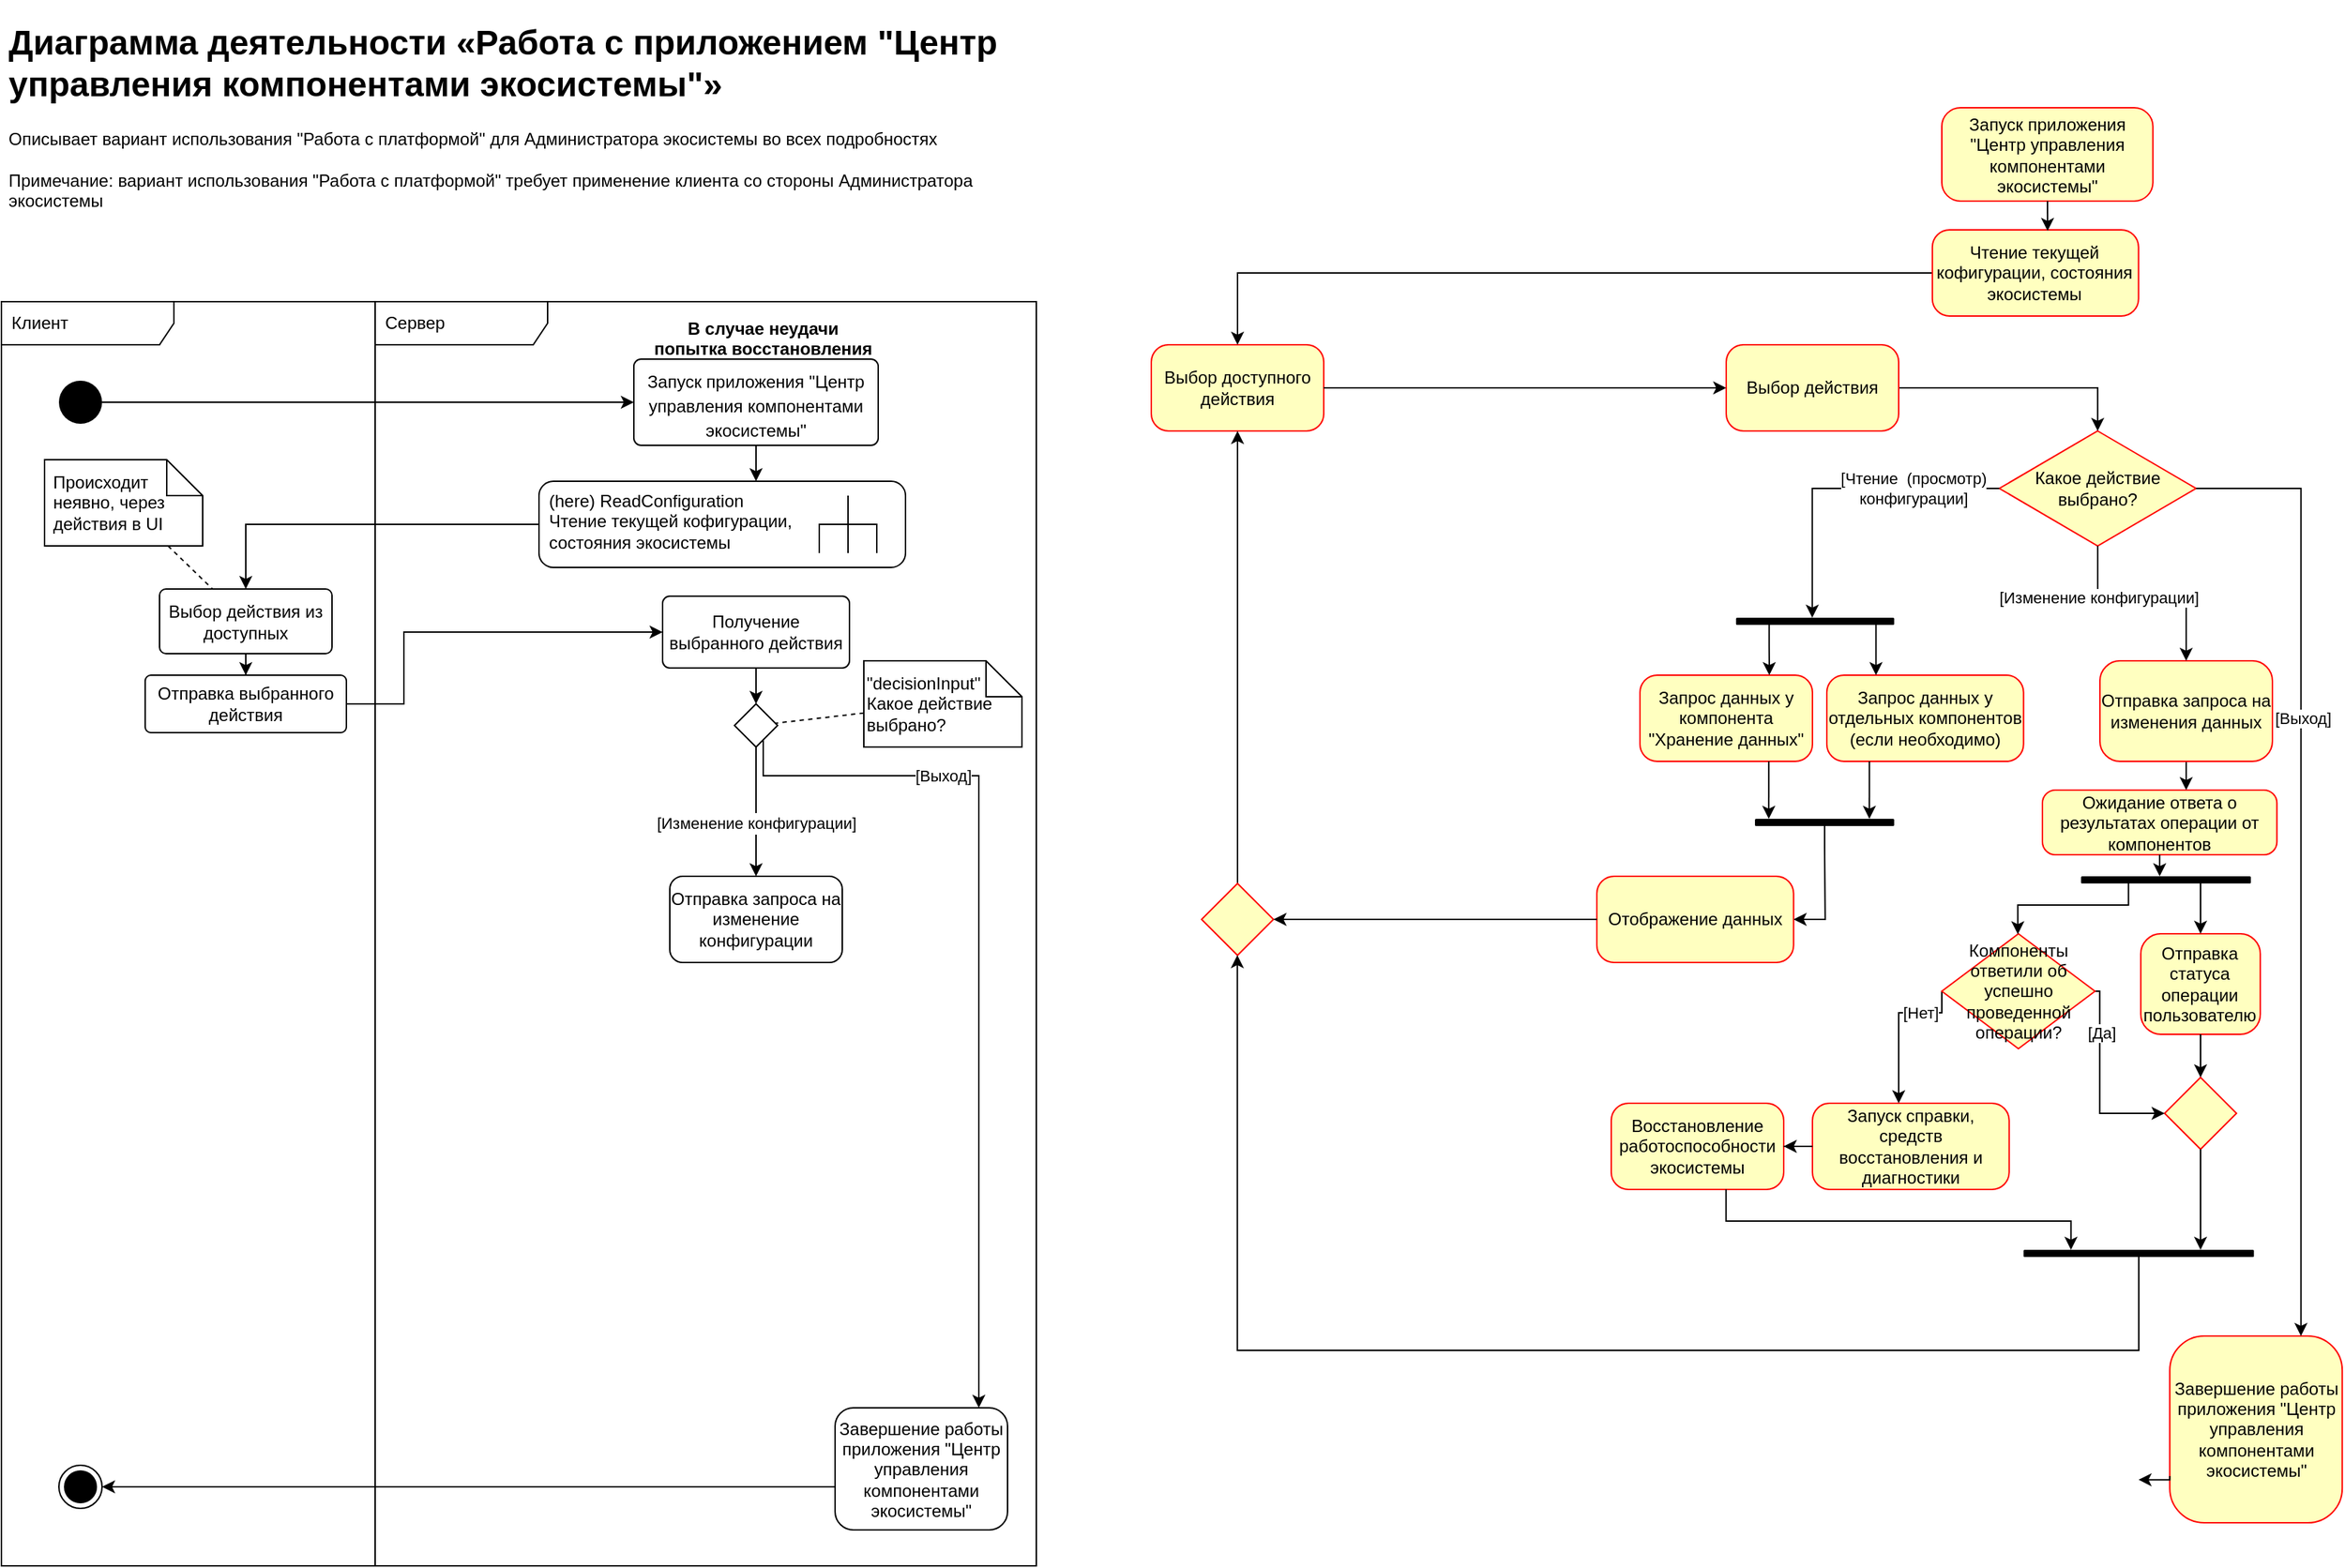 <mxfile version="20.2.3" type="device" pages="2"><diagram id="9UsomqojViAuLnaPdlNh" name="Main diagram"><mxGraphModel dx="943" dy="-764" grid="1" gridSize="10" guides="1" tooltips="1" connect="1" arrows="1" fold="1" page="1" pageScale="1" pageWidth="827" pageHeight="1169" math="0" shadow="0"><root><mxCell id="0"/><mxCell id="1" parent="0"/><mxCell id="DI5fFlfgpQI35xA6taGO-94" value="Сервер" style="shape=umlFrame;whiteSpace=wrap;html=1;width=120;height=30;boundedLbl=1;verticalAlign=middle;align=left;spacingLeft=5;" parent="1" vertex="1"><mxGeometry x="300" y="1400" width="460" height="880" as="geometry"/></mxCell><mxCell id="DI5fFlfgpQI35xA6taGO-22" value="Запуск приложения &quot;Центр управления компонентами экосистемы&quot;" style="whiteSpace=wrap;html=1;fillColor=#ffffc0;strokeColor=#ff0000;rounded=1;imageHeight=24;arcSize=20;" parent="1" vertex="1"><mxGeometry x="1389.99" y="1265" width="146.85" height="65" as="geometry"/></mxCell><mxCell id="DI5fFlfgpQI35xA6taGO-26" value="В случае неудачи &#10;попытка восстановления" style="text;align=center;fontStyle=1;verticalAlign=middle;spacingLeft=3;spacingRight=3;strokeColor=none;rotatable=0;points=[[0,0.5],[1,0.5]];portConstraint=eastwest;rounded=1;" parent="1" vertex="1"><mxGeometry x="490.0" y="1400" width="160" height="50" as="geometry"/></mxCell><mxCell id="DI5fFlfgpQI35xA6taGO-27" value="Выбор доступного действия" style="whiteSpace=wrap;html=1;fillColor=#ffffc0;strokeColor=#ff0000;rounded=1;arcSize=20;" parent="1" vertex="1"><mxGeometry x="839.995" y="1430" width="120" height="60" as="geometry"/></mxCell><mxCell id="DI5fFlfgpQI35xA6taGO-28" value="Какое действие выбрано?" style="rhombus;whiteSpace=wrap;html=1;fillColor=#ffffc0;strokeColor=#ff0000;rounded=0;arcSize=20;" parent="1" vertex="1"><mxGeometry x="1430.0" y="1490" width="136.85" height="80" as="geometry"/></mxCell><mxCell id="DI5fFlfgpQI35xA6taGO-29" value="" style="edgeStyle=orthogonalEdgeStyle;rounded=0;jumpStyle=arc;jumpSize=10;orthogonalLoop=1;jettySize=auto;html=1;endSize=6;targetPerimeterSpacing=0;strokeWidth=1;exitX=1;exitY=0.5;exitDx=0;exitDy=0;" parent="1" source="DI5fFlfgpQI35xA6taGO-27" target="DI5fFlfgpQI35xA6taGO-67" edge="1"><mxGeometry relative="1" as="geometry"/></mxCell><mxCell id="DI5fFlfgpQI35xA6taGO-30" value="Запрос данных у компонента &quot;Хранение данных&quot;" style="whiteSpace=wrap;html=1;fillColor=#ffffc0;strokeColor=#ff0000;rounded=1;arcSize=20;" parent="1" vertex="1"><mxGeometry x="1179.995" y="1660" width="120" height="60" as="geometry"/></mxCell><mxCell id="DI5fFlfgpQI35xA6taGO-31" value="" style="edgeStyle=orthogonalEdgeStyle;rounded=0;jumpStyle=arc;jumpSize=10;orthogonalLoop=1;jettySize=auto;html=1;endSize=6;targetPerimeterSpacing=0;strokeWidth=1;exitX=0;exitY=0.5;exitDx=0;exitDy=0;" parent="1" source="DI5fFlfgpQI35xA6taGO-28" target="DI5fFlfgpQI35xA6taGO-55" edge="1"><mxGeometry relative="1" as="geometry"><mxPoint x="1299.83" y="1620" as="targetPoint"/><Array as="points"><mxPoint x="1299.84" y="1530"/></Array></mxGeometry></mxCell><mxCell id="DI5fFlfgpQI35xA6taGO-32" value="[Чтение&amp;nbsp; (просмотр) &lt;br&gt;конфигурации]" style="edgeLabel;html=1;align=center;verticalAlign=middle;resizable=0;points=[];labelBackgroundColor=default;" parent="DI5fFlfgpQI35xA6taGO-31" vertex="1" connectable="0"><mxGeometry x="0.144" y="1" relative="1" as="geometry"><mxPoint x="66" y="-1" as="offset"/></mxGeometry></mxCell><mxCell id="DI5fFlfgpQI35xA6taGO-33" value="Запрос данных у отдельных компонентов (если необходимо)" style="whiteSpace=wrap;html=1;fillColor=#ffffc0;strokeColor=#ff0000;rounded=1;arcSize=20;" parent="1" vertex="1"><mxGeometry x="1309.99" y="1660" width="136.86" height="60" as="geometry"/></mxCell><mxCell id="DI5fFlfgpQI35xA6taGO-34" style="edgeStyle=orthogonalEdgeStyle;rounded=0;jumpStyle=arc;jumpSize=10;orthogonalLoop=1;jettySize=auto;html=1;endSize=6;targetPerimeterSpacing=0;strokeWidth=1;" parent="1" target="DI5fFlfgpQI35xA6taGO-53" edge="1"><mxGeometry relative="1" as="geometry"><mxPoint x="1269.64" y="1720" as="sourcePoint"/><mxPoint x="1270" y="1760" as="targetPoint"/><Array as="points"><mxPoint x="1269.84" y="1750"/><mxPoint x="1269.84" y="1750"/></Array></mxGeometry></mxCell><mxCell id="DI5fFlfgpQI35xA6taGO-35" style="edgeStyle=orthogonalEdgeStyle;rounded=0;jumpStyle=arc;jumpSize=10;orthogonalLoop=1;jettySize=auto;html=1;endSize=6;targetPerimeterSpacing=0;strokeWidth=1;" parent="1" target="DI5fFlfgpQI35xA6taGO-53" edge="1"><mxGeometry relative="1" as="geometry"><mxPoint x="1339.64" y="1720" as="sourcePoint"/><mxPoint x="1339.96" y="1761.04" as="targetPoint"/><Array as="points"><mxPoint x="1339.84" y="1750"/><mxPoint x="1339.84" y="1750"/></Array></mxGeometry></mxCell><mxCell id="DI5fFlfgpQI35xA6taGO-36" value="Отображение данных" style="whiteSpace=wrap;html=1;fillColor=#ffffc0;strokeColor=#ff0000;rounded=1;arcSize=20;" parent="1" vertex="1"><mxGeometry x="1149.99" y="1800" width="136.86" height="60" as="geometry"/></mxCell><mxCell id="DI5fFlfgpQI35xA6taGO-37" style="edgeStyle=orthogonalEdgeStyle;rounded=0;orthogonalLoop=1;jettySize=auto;html=1;endArrow=classic;endFill=1;" parent="1" source="DI5fFlfgpQI35xA6taGO-38" target="DI5fFlfgpQI35xA6taGO-86" edge="1"><mxGeometry relative="1" as="geometry"><Array as="points"><mxPoint x="1559.99" y="1730"/><mxPoint x="1559.99" y="1730"/></Array></mxGeometry></mxCell><mxCell id="DI5fFlfgpQI35xA6taGO-38" value="Отправка запроса на изменения данных" style="whiteSpace=wrap;html=1;fillColor=#ffffc0;strokeColor=#ff0000;rounded=1;arcSize=20;" parent="1" vertex="1"><mxGeometry x="1500.0" y="1650" width="120" height="70" as="geometry"/></mxCell><mxCell id="DI5fFlfgpQI35xA6taGO-39" value="" style="edgeStyle=orthogonalEdgeStyle;rounded=0;jumpStyle=arc;jumpSize=10;orthogonalLoop=1;jettySize=auto;html=1;fontColor=none;endSize=6;targetPerimeterSpacing=0;strokeWidth=1;" parent="1" source="DI5fFlfgpQI35xA6taGO-28" target="DI5fFlfgpQI35xA6taGO-38" edge="1"><mxGeometry relative="1" as="geometry"/></mxCell><mxCell id="DI5fFlfgpQI35xA6taGO-40" value="[Изменение конфигурации]" style="edgeLabel;html=1;align=center;verticalAlign=middle;resizable=0;points=[];fontColor=none;labelBackgroundColor=default;" parent="DI5fFlfgpQI35xA6taGO-39" vertex="1" connectable="0"><mxGeometry x="-0.49" relative="1" as="geometry"><mxPoint as="offset"/></mxGeometry></mxCell><mxCell id="DI5fFlfgpQI35xA6taGO-41" value="Завершение работы приложения &quot;Центр управления компонентами экосистемы&quot;" style="whiteSpace=wrap;html=1;fillColor=#ffffc0;strokeColor=#ff0000;rounded=1;arcSize=20;" parent="1" vertex="1"><mxGeometry x="1548.6" y="2120" width="120" height="130" as="geometry"/></mxCell><mxCell id="DI5fFlfgpQI35xA6taGO-42" value="" style="edgeStyle=orthogonalEdgeStyle;rounded=0;jumpStyle=arc;jumpSize=10;orthogonalLoop=1;jettySize=auto;html=1;fontColor=none;endSize=6;targetPerimeterSpacing=0;strokeWidth=1;" parent="1" source="DI5fFlfgpQI35xA6taGO-28" target="DI5fFlfgpQI35xA6taGO-41" edge="1"><mxGeometry relative="1" as="geometry"><Array as="points"><mxPoint x="1639.84" y="1530"/></Array></mxGeometry></mxCell><mxCell id="DI5fFlfgpQI35xA6taGO-43" value="[Выход]" style="edgeLabel;html=1;align=center;verticalAlign=middle;resizable=0;points=[];fontColor=none;" parent="DI5fFlfgpQI35xA6taGO-42" vertex="1" connectable="0"><mxGeometry x="-0.298" y="1" relative="1" as="geometry"><mxPoint as="offset"/></mxGeometry></mxCell><mxCell id="DI5fFlfgpQI35xA6taGO-44" style="edgeStyle=orthogonalEdgeStyle;rounded=0;orthogonalLoop=1;jettySize=auto;html=1;entryX=0.75;entryY=0;entryDx=0;entryDy=0;" parent="1" source="DI5fFlfgpQI35xA6taGO-55" target="DI5fFlfgpQI35xA6taGO-30" edge="1"><mxGeometry relative="1" as="geometry"><mxPoint x="1269.99" y="1630" as="sourcePoint"/><Array as="points"><mxPoint x="1269.84" y="1640"/><mxPoint x="1269.84" y="1640"/></Array></mxGeometry></mxCell><mxCell id="DI5fFlfgpQI35xA6taGO-45" style="edgeStyle=orthogonalEdgeStyle;rounded=0;orthogonalLoop=1;jettySize=auto;html=1;entryX=0.25;entryY=0;entryDx=0;entryDy=0;" parent="1" source="DI5fFlfgpQI35xA6taGO-55" target="DI5fFlfgpQI35xA6taGO-33" edge="1"><mxGeometry relative="1" as="geometry"><mxPoint x="1329.99" y="1630" as="sourcePoint"/><Array as="points"><mxPoint x="1343.84" y="1645"/></Array></mxGeometry></mxCell><mxCell id="DI5fFlfgpQI35xA6taGO-46" style="edgeStyle=orthogonalEdgeStyle;rounded=0;orthogonalLoop=1;jettySize=auto;html=1;exitX=0;exitY=0.5;exitDx=0;exitDy=0;entryX=0.5;entryY=0;entryDx=0;entryDy=0;" parent="1" source="DI5fFlfgpQI35xA6taGO-47" target="DI5fFlfgpQI35xA6taGO-27" edge="1"><mxGeometry relative="1" as="geometry"/></mxCell><mxCell id="DI5fFlfgpQI35xA6taGO-47" value="Чтение текущей кофигурации, состояния экосистемы" style="whiteSpace=wrap;html=1;fillColor=#ffffc0;strokeColor=#ff0000;rounded=1;arcSize=20;" parent="1" vertex="1"><mxGeometry x="1383.41" y="1350" width="143.44" height="60" as="geometry"/></mxCell><mxCell id="DI5fFlfgpQI35xA6taGO-48" value="" style="rounded=0;orthogonalLoop=1;jettySize=auto;html=1;entryX=0.559;entryY=0.013;entryDx=0;entryDy=0;entryPerimeter=0;" parent="1" source="DI5fFlfgpQI35xA6taGO-22" target="DI5fFlfgpQI35xA6taGO-47" edge="1"><mxGeometry relative="1" as="geometry"/></mxCell><mxCell id="DI5fFlfgpQI35xA6taGO-49" value="" style="edgeStyle=orthogonalEdgeStyle;rounded=0;orthogonalLoop=1;jettySize=auto;html=1;exitX=0;exitY=0.5;exitDx=0;exitDy=0;" parent="1" source="DI5fFlfgpQI35xA6taGO-89" target="DI5fFlfgpQI35xA6taGO-52" edge="1"><mxGeometry relative="1" as="geometry"><mxPoint x="1386.876" y="1890" as="targetPoint"/><Array as="points"><mxPoint x="1389.99" y="1895"/><mxPoint x="1359.99" y="1895"/></Array></mxGeometry></mxCell><mxCell id="DI5fFlfgpQI35xA6taGO-50" value="[Нет]" style="edgeLabel;html=1;align=center;verticalAlign=middle;resizable=0;points=[];" parent="DI5fFlfgpQI35xA6taGO-49" vertex="1" connectable="0"><mxGeometry x="-0.263" y="2" relative="1" as="geometry"><mxPoint x="10" y="-2" as="offset"/></mxGeometry></mxCell><mxCell id="DI5fFlfgpQI35xA6taGO-51" value="Отправка статуса операции пользователю" style="whiteSpace=wrap;html=1;fillColor=#ffffc0;strokeColor=#ff0000;rounded=1;arcSize=20;" parent="1" vertex="1"><mxGeometry x="1528.42" y="1840" width="83.15" height="70" as="geometry"/></mxCell><mxCell id="DI5fFlfgpQI35xA6taGO-52" value="Запуск справки, средств восстановления и диагностики" style="whiteSpace=wrap;html=1;fillColor=#ffffc0;strokeColor=#ff0000;rounded=1;arcSize=20;" parent="1" vertex="1"><mxGeometry x="1299.99" y="1958" width="136.86" height="60" as="geometry"/></mxCell><mxCell id="DI5fFlfgpQI35xA6taGO-53" value="" style="html=1;points=[];perimeter=orthogonalPerimeter;fillColor=#000000;strokeColor=none;rounded=1;labelBackgroundColor=none;direction=south;" parent="1" vertex="1"><mxGeometry x="1259.99" y="1760" width="96.85" height="5" as="geometry"/></mxCell><mxCell id="DI5fFlfgpQI35xA6taGO-54" style="edgeStyle=orthogonalEdgeStyle;rounded=0;orthogonalLoop=1;jettySize=auto;html=1;" parent="1" source="DI5fFlfgpQI35xA6taGO-53" target="DI5fFlfgpQI35xA6taGO-36" edge="1"><mxGeometry relative="1" as="geometry"><mxPoint x="1308.819" y="1770" as="sourcePoint"/><Array as="points"><mxPoint x="1308.84" y="1780"/><mxPoint x="1308.84" y="1780"/></Array></mxGeometry></mxCell><mxCell id="DI5fFlfgpQI35xA6taGO-55" value="" style="html=1;points=[];perimeter=orthogonalPerimeter;fillColor=#000000;strokeColor=none;rounded=1;labelBackgroundColor=none;direction=south;" parent="1" vertex="1"><mxGeometry x="1246.84" y="1620" width="110" height="5" as="geometry"/></mxCell><mxCell id="DI5fFlfgpQI35xA6taGO-56" value="" style="html=1;points=[];perimeter=orthogonalPerimeter;fillColor=#000000;strokeColor=none;rounded=1;labelBackgroundColor=none;direction=south;" parent="1" vertex="1"><mxGeometry x="1446.85" y="2060" width="160.28" height="5" as="geometry"/></mxCell><mxCell id="DI5fFlfgpQI35xA6taGO-57" style="edgeStyle=orthogonalEdgeStyle;rounded=0;orthogonalLoop=1;jettySize=auto;html=1;startArrow=none;" parent="1" source="DI5fFlfgpQI35xA6taGO-75" target="DI5fFlfgpQI35xA6taGO-27" edge="1"><mxGeometry relative="1" as="geometry"><mxPoint x="899.99" y="1483.684" as="targetPoint"/><Array as="points"/></mxGeometry></mxCell><mxCell id="DI5fFlfgpQI35xA6taGO-59" style="edgeStyle=orthogonalEdgeStyle;rounded=0;orthogonalLoop=1;jettySize=auto;html=1;exitX=0;exitY=0.75;exitDx=0;exitDy=0;" parent="1" source="DI5fFlfgpQI35xA6taGO-41" edge="1"><mxGeometry relative="1" as="geometry"><Array as="points"><mxPoint x="1548.84" y="2220"/></Array><mxPoint x="1526.85" y="2220.059" as="targetPoint"/></mxGeometry></mxCell><mxCell id="DI5fFlfgpQI35xA6taGO-63" value="Восстановление работоспособности экосистемы" style="whiteSpace=wrap;html=1;fillColor=#ffffc0;strokeColor=#ff0000;rounded=1;arcSize=20;" parent="1" vertex="1"><mxGeometry x="1159.99" y="1958" width="120" height="60" as="geometry"/></mxCell><mxCell id="DI5fFlfgpQI35xA6taGO-64" style="edgeStyle=orthogonalEdgeStyle;rounded=0;orthogonalLoop=1;jettySize=auto;html=1;" parent="1" source="DI5fFlfgpQI35xA6taGO-63" target="DI5fFlfgpQI35xA6taGO-56" edge="1"><mxGeometry relative="1" as="geometry"><Array as="points"><mxPoint x="1239.84" y="2040"/><mxPoint x="1479.84" y="2040"/></Array></mxGeometry></mxCell><mxCell id="DI5fFlfgpQI35xA6taGO-65" value="" style="edgeStyle=orthogonalEdgeStyle;rounded=0;orthogonalLoop=1;jettySize=auto;html=1;" parent="1" source="DI5fFlfgpQI35xA6taGO-52" target="DI5fFlfgpQI35xA6taGO-63" edge="1"><mxGeometry relative="1" as="geometry"/></mxCell><mxCell id="DI5fFlfgpQI35xA6taGO-66" style="edgeStyle=orthogonalEdgeStyle;rounded=0;orthogonalLoop=1;jettySize=auto;html=1;entryX=0.5;entryY=0;entryDx=0;entryDy=0;" parent="1" source="DI5fFlfgpQI35xA6taGO-67" target="DI5fFlfgpQI35xA6taGO-28" edge="1"><mxGeometry relative="1" as="geometry"/></mxCell><mxCell id="DI5fFlfgpQI35xA6taGO-67" value="Выбор действия" style="whiteSpace=wrap;html=1;fillColor=#ffffc0;strokeColor=#ff0000;rounded=1;arcSize=20;" parent="1" vertex="1"><mxGeometry x="1239.995" y="1430" width="120" height="60" as="geometry"/></mxCell><mxCell id="DI5fFlfgpQI35xA6taGO-68" value="" style="rhombus;whiteSpace=wrap;html=1;fillColor=#ffffc0;strokeColor=#ff0000;rounded=0;arcSize=20;" parent="1" vertex="1"><mxGeometry x="1545.0" y="1940" width="50" height="50" as="geometry"/></mxCell><mxCell id="DI5fFlfgpQI35xA6taGO-69" value="" style="edgeStyle=orthogonalEdgeStyle;rounded=0;orthogonalLoop=1;jettySize=auto;html=1;" parent="1" source="DI5fFlfgpQI35xA6taGO-51" target="DI5fFlfgpQI35xA6taGO-68" edge="1"><mxGeometry relative="1" as="geometry"/></mxCell><mxCell id="DI5fFlfgpQI35xA6taGO-70" value="" style="edgeStyle=orthogonalEdgeStyle;rounded=0;orthogonalLoop=1;jettySize=auto;html=1;endArrow=classic;endFill=1;" parent="1" source="DI5fFlfgpQI35xA6taGO-89" target="DI5fFlfgpQI35xA6taGO-68" edge="1"><mxGeometry relative="1" as="geometry"><mxPoint x="1956.669" y="2100" as="targetPoint"/><Array as="points"><mxPoint x="1499.84" y="1965"/></Array><mxPoint x="1876.669" y="1880.203" as="sourcePoint"/></mxGeometry></mxCell><mxCell id="DI5fFlfgpQI35xA6taGO-71" value="[Да]" style="edgeLabel;html=1;align=center;verticalAlign=middle;resizable=0;points=[];" parent="DI5fFlfgpQI35xA6taGO-70" vertex="1" connectable="0"><mxGeometry x="-0.519" y="1" relative="1" as="geometry"><mxPoint as="offset"/></mxGeometry></mxCell><mxCell id="DI5fFlfgpQI35xA6taGO-75" value="" style="rhombus;whiteSpace=wrap;html=1;fillColor=#ffffc0;strokeColor=#ff0000;rounded=0;arcSize=20;" parent="1" vertex="1"><mxGeometry x="874.99" y="1805" width="50" height="50" as="geometry"/></mxCell><mxCell id="DI5fFlfgpQI35xA6taGO-76" value="" style="edgeStyle=orthogonalEdgeStyle;rounded=0;orthogonalLoop=1;jettySize=auto;html=1;endArrow=classic;endFill=1;" parent="1" source="DI5fFlfgpQI35xA6taGO-56" target="DI5fFlfgpQI35xA6taGO-75" edge="1"><mxGeometry relative="1" as="geometry"><mxPoint x="1286.686" y="1530" as="targetPoint"/><Array as="points"><mxPoint x="1526.84" y="2130"/><mxPoint x="899.84" y="2130"/></Array><mxPoint x="1913.917" y="2105" as="sourcePoint"/></mxGeometry></mxCell><mxCell id="DI5fFlfgpQI35xA6taGO-81" value="" style="edgeStyle=orthogonalEdgeStyle;rounded=0;orthogonalLoop=1;jettySize=auto;html=1;startArrow=none;" parent="1" source="DI5fFlfgpQI35xA6taGO-68" target="DI5fFlfgpQI35xA6taGO-56" edge="1"><mxGeometry relative="1" as="geometry"><mxPoint x="1476.876" y="1980" as="targetPoint"/><Array as="points"><mxPoint x="1569.84" y="2000"/><mxPoint x="1569.84" y="2000"/></Array></mxGeometry></mxCell><mxCell id="DI5fFlfgpQI35xA6taGO-82" style="edgeStyle=orthogonalEdgeStyle;rounded=0;jumpStyle=arc;jumpSize=10;orthogonalLoop=1;jettySize=auto;html=1;fontColor=none;endSize=6;targetPerimeterSpacing=0;strokeWidth=1;exitX=0;exitY=0.5;exitDx=0;exitDy=0;" parent="1" source="DI5fFlfgpQI35xA6taGO-36" target="DI5fFlfgpQI35xA6taGO-75" edge="1"><mxGeometry relative="1" as="geometry"><Array as="points"><mxPoint x="899.84" y="1830"/></Array></mxGeometry></mxCell><mxCell id="DI5fFlfgpQI35xA6taGO-84" style="edgeStyle=orthogonalEdgeStyle;rounded=0;orthogonalLoop=1;jettySize=auto;html=1;endArrow=classic;endFill=1;" parent="1" source="DI5fFlfgpQI35xA6taGO-87" target="DI5fFlfgpQI35xA6taGO-51" edge="1"><mxGeometry relative="1" as="geometry"><Array as="points"><mxPoint x="1569.99" y="1820"/><mxPoint x="1569.99" y="1820"/></Array></mxGeometry></mxCell><mxCell id="DI5fFlfgpQI35xA6taGO-86" value="Ожидание ответа о результатах операции от компонентов" style="whiteSpace=wrap;html=1;fillColor=#ffffc0;strokeColor=#ff0000;rounded=1;arcSize=20;" parent="1" vertex="1"><mxGeometry x="1459.99" y="1740" width="163.15" height="45" as="geometry"/></mxCell><mxCell id="DI5fFlfgpQI35xA6taGO-87" value="" style="html=1;points=[];perimeter=orthogonalPerimeter;fillColor=#000000;strokeColor=none;rounded=1;labelBackgroundColor=none;direction=south;" parent="1" vertex="1"><mxGeometry x="1486.84" y="1800" width="118.15" height="5" as="geometry"/></mxCell><mxCell id="DI5fFlfgpQI35xA6taGO-88" style="edgeStyle=orthogonalEdgeStyle;rounded=0;orthogonalLoop=1;jettySize=auto;html=1;endArrow=classic;endFill=1;" parent="1" source="DI5fFlfgpQI35xA6taGO-86" target="DI5fFlfgpQI35xA6taGO-87" edge="1"><mxGeometry relative="1" as="geometry"><Array as="points"><mxPoint x="1556.99" y="1800"/><mxPoint x="1556.99" y="1800"/></Array></mxGeometry></mxCell><mxCell id="DI5fFlfgpQI35xA6taGO-89" value="Компоненты ответили об успешно проведенной операции?" style="rhombus;whiteSpace=wrap;html=1;fillColor=#ffffc0;strokeColor=#ff0000;rounded=0;arcSize=20;" parent="1" vertex="1"><mxGeometry x="1389.99" y="1840" width="106.57" height="80" as="geometry"/></mxCell><mxCell id="DI5fFlfgpQI35xA6taGO-90" style="edgeStyle=orthogonalEdgeStyle;rounded=0;orthogonalLoop=1;jettySize=auto;html=1;startArrow=none;" parent="1" source="DI5fFlfgpQI35xA6taGO-87" target="DI5fFlfgpQI35xA6taGO-89" edge="1"><mxGeometry relative="1" as="geometry"><Array as="points"><mxPoint x="1519.84" y="1820"/><mxPoint x="1442.84" y="1820"/></Array><mxPoint x="1446.823" y="1835" as="sourcePoint"/></mxGeometry></mxCell><mxCell id="DI5fFlfgpQI35xA6taGO-92" value="&lt;h1&gt;Диаграмма деятельности «Работа с приложением &quot;Центр управления компонентами экосистемы&quot;»&lt;/h1&gt;&lt;div&gt;&lt;span style=&quot;background-color: initial;&quot;&gt;Описывает вариант использования &quot;&lt;/span&gt;&lt;span style=&quot;background-color: initial;&quot;&gt;Работа с платформой&quot; для Администратора экосистемы во всех подробностях&lt;/span&gt;&lt;br&gt;&lt;/div&gt;&lt;span style=&quot;text-align: center;&quot;&gt;&lt;br&gt;Примечание:&amp;nbsp;&lt;/span&gt;&lt;span style=&quot;background-color: initial;&quot;&gt;вариант использования &quot;&lt;/span&gt;&lt;span style=&quot;text-align: center;&quot;&gt;Работа с платформой&quot; требует применение клиента со стороны Администратора экосистемы&lt;/span&gt;&lt;span style=&quot;text-align: center;&quot;&gt;&lt;br&gt;&lt;/span&gt;" style="text;html=1;strokeColor=none;fillColor=none;spacing=5;spacingTop=-20;overflow=hidden;rounded=0;whiteSpace=wrap;" parent="1" vertex="1"><mxGeometry x="40" y="1200" width="730" height="160" as="geometry"/></mxCell><mxCell id="DI5fFlfgpQI35xA6taGO-93" value="Клиент" style="shape=umlFrame;whiteSpace=wrap;html=1;width=120;height=30;boundedLbl=1;verticalAlign=middle;align=left;spacingLeft=5;" parent="1" vertex="1"><mxGeometry x="40" y="1400" width="260" height="880" as="geometry"/></mxCell><mxCell id="DI5fFlfgpQI35xA6taGO-95" value="" style="ellipse;html=1;shape=endState;fillColor=#000000;strokeColor=#000000;fontSize=14;" parent="1" vertex="1"><mxGeometry x="80" y="2210" width="30" height="30" as="geometry"/></mxCell><mxCell id="DI5fFlfgpQI35xA6taGO-100" style="edgeStyle=orthogonalEdgeStyle;rounded=0;orthogonalLoop=1;jettySize=auto;html=1;fontSize=14;" parent="1" source="DI5fFlfgpQI35xA6taGO-96" target="DI5fFlfgpQI35xA6taGO-97" edge="1"><mxGeometry relative="1" as="geometry"/></mxCell><mxCell id="DI5fFlfgpQI35xA6taGO-96" value="" style="ellipse;fillColor=#000000;strokeColor=none;fontSize=14;html=1;" parent="1" vertex="1"><mxGeometry x="80" y="1455" width="30" height="30" as="geometry"/></mxCell><mxCell id="X1tYGDxfptllrSs_96oW-2" value="" style="edgeStyle=orthogonalEdgeStyle;rounded=0;orthogonalLoop=1;jettySize=auto;html=1;" edge="1" parent="1" source="DI5fFlfgpQI35xA6taGO-97" target="X1tYGDxfptllrSs_96oW-26"><mxGeometry relative="1" as="geometry"><mxPoint x="565" y="1530" as="targetPoint"/><Array as="points"><mxPoint x="565" y="1530"/><mxPoint x="565" y="1530"/></Array></mxGeometry></mxCell><mxCell id="DI5fFlfgpQI35xA6taGO-97" value="&lt;span style=&quot;font-size: 12px;&quot;&gt;Запуск приложения &quot;Центр управления компонентами экосистемы&quot;&lt;/span&gt;" style="html=1;align=center;verticalAlign=top;rounded=1;absoluteArcSize=1;arcSize=10;dashed=0;fontSize=14;whiteSpace=wrap;" parent="1" vertex="1"><mxGeometry x="480" y="1440" width="170" height="60" as="geometry"/></mxCell><mxCell id="X1tYGDxfptllrSs_96oW-4" value="" style="edgeStyle=orthogonalEdgeStyle;rounded=0;orthogonalLoop=1;jettySize=auto;html=1;" edge="1" parent="1" source="X1tYGDxfptllrSs_96oW-26" target="X1tYGDxfptllrSs_96oW-3"><mxGeometry relative="1" as="geometry"><mxPoint x="400" y="1555" as="sourcePoint"/></mxGeometry></mxCell><mxCell id="X1tYGDxfptllrSs_96oW-8" value="" style="edgeStyle=orthogonalEdgeStyle;rounded=0;orthogonalLoop=1;jettySize=auto;html=1;fontSize=12;" edge="1" parent="1" source="X1tYGDxfptllrSs_96oW-3" target="X1tYGDxfptllrSs_96oW-7"><mxGeometry relative="1" as="geometry"/></mxCell><mxCell id="X1tYGDxfptllrSs_96oW-3" value="&lt;span style=&quot;font-size: 12px;&quot;&gt;Выбор действия из доступных&lt;/span&gt;" style="whiteSpace=wrap;html=1;fontSize=12;verticalAlign=middle;rounded=1;arcSize=10;dashed=0;" vertex="1" parent="1"><mxGeometry x="150" y="1600" width="120" height="45" as="geometry"/></mxCell><mxCell id="X1tYGDxfptllrSs_96oW-10" value="" style="edgeStyle=orthogonalEdgeStyle;rounded=0;orthogonalLoop=1;jettySize=auto;html=1;fontSize=12;" edge="1" parent="1" source="X1tYGDxfptllrSs_96oW-7" target="X1tYGDxfptllrSs_96oW-9"><mxGeometry relative="1" as="geometry"><Array as="points"><mxPoint x="320" y="1680"/><mxPoint x="320" y="1630"/></Array></mxGeometry></mxCell><mxCell id="X1tYGDxfptllrSs_96oW-7" value="Отправка выбранного действия" style="whiteSpace=wrap;html=1;rounded=1;arcSize=10;dashed=0;" vertex="1" parent="1"><mxGeometry x="140" y="1660" width="140" height="40" as="geometry"/></mxCell><mxCell id="X1tYGDxfptllrSs_96oW-12" style="edgeStyle=orthogonalEdgeStyle;rounded=0;orthogonalLoop=1;jettySize=auto;html=1;fontSize=12;" edge="1" parent="1" source="X1tYGDxfptllrSs_96oW-9" target="X1tYGDxfptllrSs_96oW-11"><mxGeometry relative="1" as="geometry"/></mxCell><mxCell id="X1tYGDxfptllrSs_96oW-9" value="Получение выбранного действия" style="whiteSpace=wrap;html=1;rounded=1;arcSize=10;dashed=0;" vertex="1" parent="1"><mxGeometry x="500" y="1605" width="130" height="50" as="geometry"/></mxCell><mxCell id="X1tYGDxfptllrSs_96oW-20" value="" style="edgeStyle=orthogonalEdgeStyle;shape=connector;rounded=0;orthogonalLoop=1;jettySize=auto;html=1;labelBackgroundColor=default;fontFamily=Helvetica;fontSize=12;fontColor=default;endArrow=classic;strokeColor=default;" edge="1" parent="1" source="X1tYGDxfptllrSs_96oW-11" target="X1tYGDxfptllrSs_96oW-19"><mxGeometry relative="1" as="geometry"><Array as="points"><mxPoint x="570" y="1730"/><mxPoint x="720" y="1730"/></Array></mxGeometry></mxCell><mxCell id="X1tYGDxfptllrSs_96oW-21" value="&lt;span style=&quot;font-size: 11px;&quot;&gt;[Выход]&lt;/span&gt;" style="edgeLabel;html=1;align=center;verticalAlign=middle;resizable=0;points=[];fontSize=12;fontFamily=Helvetica;fontColor=default;" vertex="1" connectable="0" parent="X1tYGDxfptllrSs_96oW-20"><mxGeometry x="0.356" y="-3" relative="1" as="geometry"><mxPoint x="-22" y="-242" as="offset"/></mxGeometry></mxCell><mxCell id="X1tYGDxfptllrSs_96oW-24" value="" style="edgeStyle=orthogonalEdgeStyle;shape=connector;rounded=0;orthogonalLoop=1;jettySize=auto;html=1;labelBackgroundColor=default;fontFamily=Helvetica;fontSize=12;fontColor=default;endArrow=classic;strokeColor=default;" edge="1" parent="1" source="X1tYGDxfptllrSs_96oW-11" target="X1tYGDxfptllrSs_96oW-23"><mxGeometry relative="1" as="geometry"/></mxCell><mxCell id="X1tYGDxfptllrSs_96oW-25" value="&lt;span style=&quot;font-size: 11px;&quot;&gt;[Изменение конфигурации]&lt;/span&gt;" style="edgeLabel;html=1;align=center;verticalAlign=middle;resizable=0;points=[];fontSize=12;fontFamily=Helvetica;fontColor=default;" vertex="1" connectable="0" parent="X1tYGDxfptllrSs_96oW-24"><mxGeometry x="0.298" relative="1" as="geometry"><mxPoint y="-6" as="offset"/></mxGeometry></mxCell><mxCell id="X1tYGDxfptllrSs_96oW-11" value="" style="rhombus;fontSize=12;" vertex="1" parent="1"><mxGeometry x="550" y="1680" width="30" height="30" as="geometry"/></mxCell><mxCell id="X1tYGDxfptllrSs_96oW-14" style="rounded=0;orthogonalLoop=1;jettySize=auto;html=1;fontSize=12;endArrow=none;endFill=0;dashed=1;" edge="1" parent="1" source="X1tYGDxfptllrSs_96oW-13" target="X1tYGDxfptllrSs_96oW-11"><mxGeometry relative="1" as="geometry"/></mxCell><mxCell id="X1tYGDxfptllrSs_96oW-13" value="&lt;div style=&quot;&quot;&gt;&quot;decisionInput&quot;&lt;/div&gt;&lt;span style=&quot;text-align: center;&quot;&gt;Какое действие выбрано?&lt;/span&gt;" style="shape=note2;boundedLbl=1;whiteSpace=wrap;html=1;size=25;verticalAlign=middle;align=left;fontSize=12;spacingTop=0;" vertex="1" parent="1"><mxGeometry x="640" y="1650" width="110" height="60" as="geometry"/></mxCell><mxCell id="X1tYGDxfptllrSs_96oW-22" style="edgeStyle=orthogonalEdgeStyle;shape=connector;rounded=0;orthogonalLoop=1;jettySize=auto;html=1;labelBackgroundColor=default;fontFamily=Helvetica;fontSize=12;fontColor=default;endArrow=classic;strokeColor=default;" edge="1" parent="1" source="X1tYGDxfptllrSs_96oW-19" target="DI5fFlfgpQI35xA6taGO-95"><mxGeometry relative="1" as="geometry"><Array as="points"><mxPoint x="500" y="2225"/><mxPoint x="500" y="2225"/></Array></mxGeometry></mxCell><mxCell id="X1tYGDxfptllrSs_96oW-19" value="Завершение работы приложения &quot;Центр управления компонентами экосистемы&quot;" style="whiteSpace=wrap;html=1;rounded=1;" vertex="1" parent="1"><mxGeometry x="620" y="2170" width="120" height="85" as="geometry"/></mxCell><mxCell id="X1tYGDxfptllrSs_96oW-23" value="Отправка запроса на изменение конфигурации" style="whiteSpace=wrap;html=1;rounded=1;" vertex="1" parent="1"><mxGeometry x="505" y="1800" width="120" height="60" as="geometry"/></mxCell><UserObject label="(here) ReadConfiguration&lt;br&gt;&lt;span style=&quot;text-align: center;&quot;&gt;Чтение текущей кофигурации, &lt;br&gt;состояния экосистемы&lt;/span&gt;" link="data:page/id,hd8zI2Qt1j7kPz5_j84O" id="X1tYGDxfptllrSs_96oW-26"><mxCell style="shape=mxgraph.uml25.behaviorAction;html=1;rounded=1;absoluteArcSize=1;arcSize=10;align=left;spacingLeft=5;fontFamily=Helvetica;fontSize=12;fontColor=default;strokeColor=default;fillColor=default;verticalAlign=top;" vertex="1" parent="1"><mxGeometry x="414" y="1525" width="255" height="60" as="geometry"/></mxCell></UserObject><mxCell id="BLzVW4yP7n9GUXeEVfy9-2" style="shape=connector;rounded=0;orthogonalLoop=1;jettySize=auto;html=1;labelBackgroundColor=default;fontFamily=Helvetica;fontSize=12;fontColor=default;endArrow=none;strokeColor=default;endFill=0;dashed=1;" edge="1" parent="1" source="BLzVW4yP7n9GUXeEVfy9-1" target="X1tYGDxfptllrSs_96oW-3"><mxGeometry relative="1" as="geometry"/></mxCell><mxCell id="BLzVW4yP7n9GUXeEVfy9-1" value="&lt;div style=&quot;&quot;&gt;Происходит неявно, через действия в UI&lt;/div&gt;" style="shape=note2;boundedLbl=1;whiteSpace=wrap;html=1;size=25;verticalAlign=middle;align=left;fontSize=12;spacingTop=0;spacingLeft=4;" vertex="1" parent="1"><mxGeometry x="70" y="1510" width="110" height="60" as="geometry"/></mxCell></root></mxGraphModel></diagram><diagram id="hd8zI2Qt1j7kPz5_j84O" name="ReadConfiguration"><mxGraphModel dx="990" dy="425" grid="1" gridSize="10" guides="1" tooltips="1" connect="1" arrows="1" fold="1" page="1" pageScale="1" pageWidth="827" pageHeight="1169" math="0" shadow="0"><root><mxCell id="0"/><mxCell id="1" parent="0"/></root></mxGraphModel></diagram></mxfile>